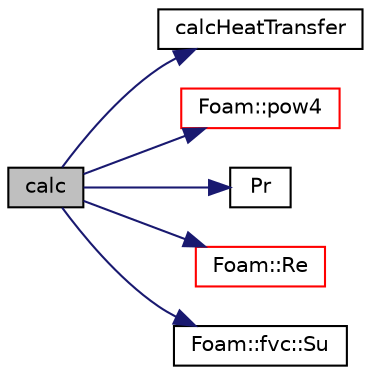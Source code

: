 digraph "calc"
{
  bgcolor="transparent";
  edge [fontname="Helvetica",fontsize="10",labelfontname="Helvetica",labelfontsize="10"];
  node [fontname="Helvetica",fontsize="10",shape=record];
  rankdir="LR";
  Node1 [label="calc",height=0.2,width=0.4,color="black", fillcolor="grey75", style="filled", fontcolor="black"];
  Node1 -> Node2 [color="midnightblue",fontsize="10",style="solid",fontname="Helvetica"];
  Node2 [label="calcHeatTransfer",height=0.2,width=0.4,color="black",URL="$a02668.html#a19cff7b1e51a61ee094a134dd87ae399",tooltip="Calculate new particle temperature. "];
  Node1 -> Node3 [color="midnightblue",fontsize="10",style="solid",fontname="Helvetica"];
  Node3 [label="Foam::pow4",height=0.2,width=0.4,color="red",URL="$a10979.html#aa0ae321d4861170e35fbb938636a4f40"];
  Node1 -> Node4 [color="midnightblue",fontsize="10",style="solid",fontname="Helvetica"];
  Node4 [label="Pr",height=0.2,width=0.4,color="black",URL="$a04645.html#aeb70e6440d8d38bb6bd40b634169896a"];
  Node1 -> Node5 [color="midnightblue",fontsize="10",style="solid",fontname="Helvetica"];
  Node5 [label="Foam::Re",height=0.2,width=0.4,color="red",URL="$a10979.html#affa366970bcbe0f7ccf7c85557a3e12b"];
  Node1 -> Node6 [color="midnightblue",fontsize="10",style="solid",fontname="Helvetica"];
  Node6 [label="Foam::fvc::Su",height=0.2,width=0.4,color="black",URL="$a11014.html#ac92e296062b7b025a96b82351c1d9b89"];
}
